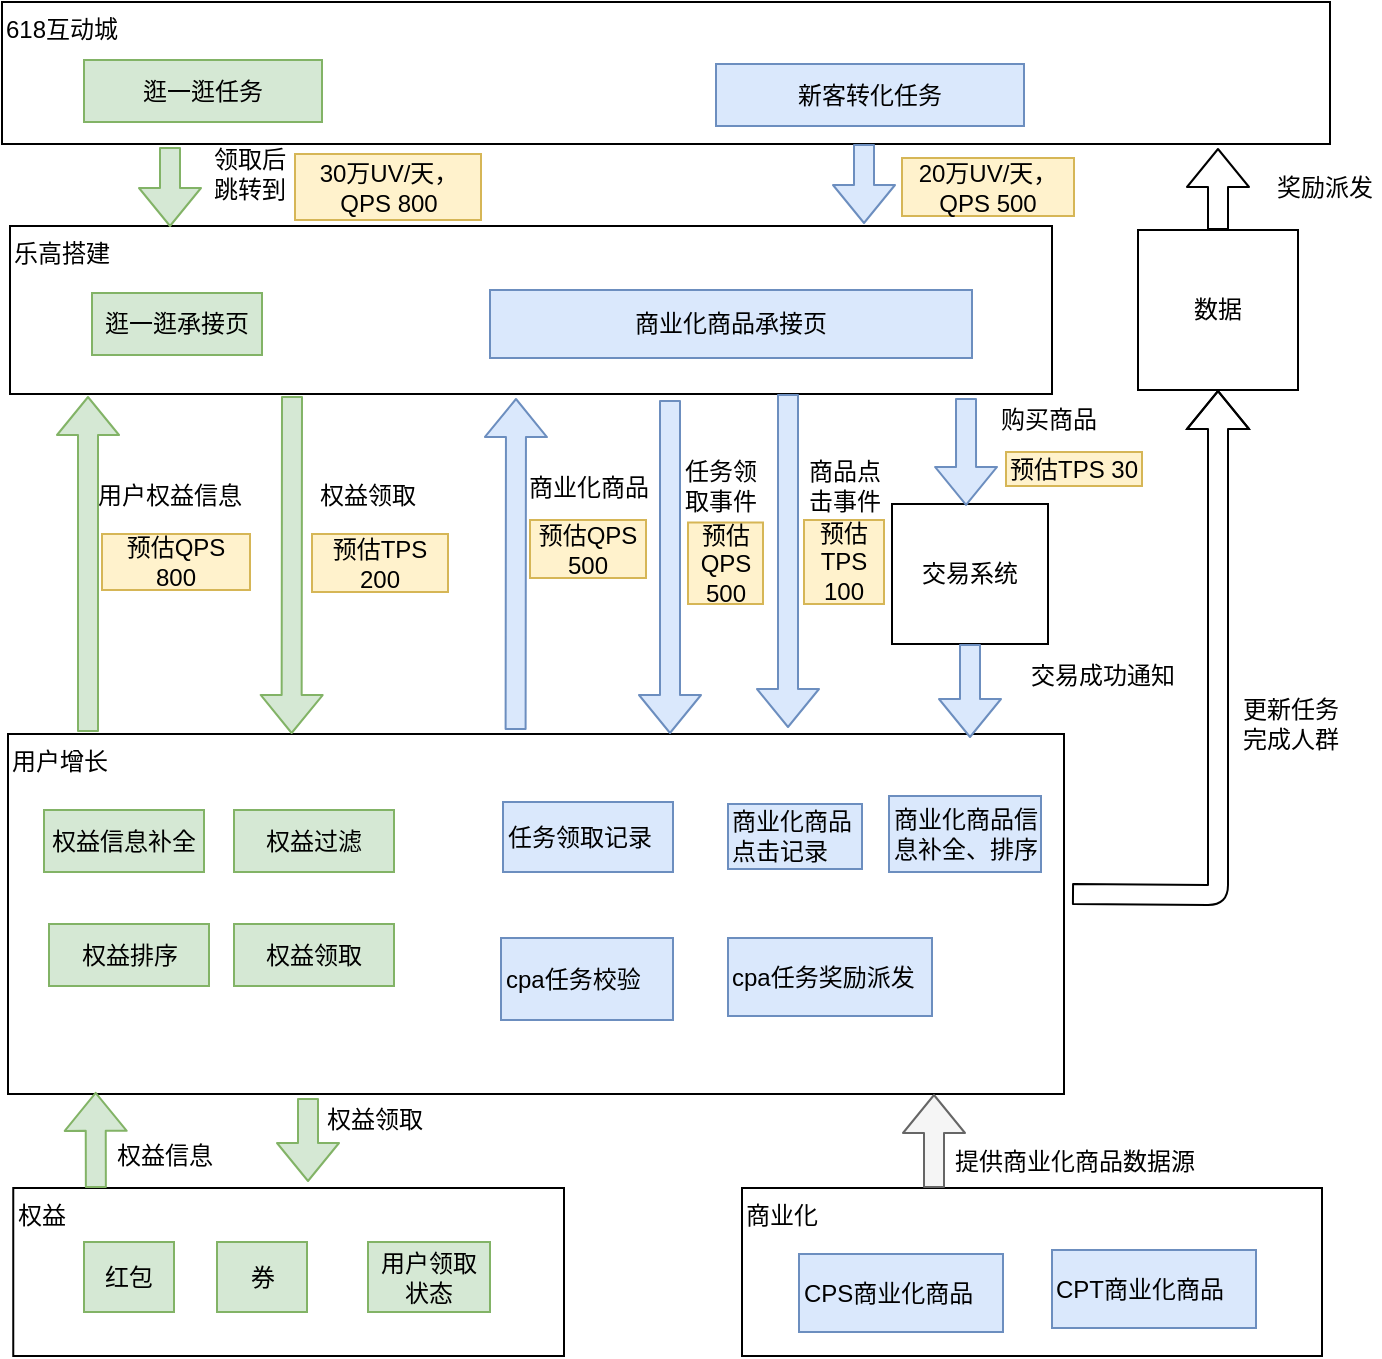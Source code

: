 <mxfile version="14.7.0" type="github">
  <diagram id="WtcN0ib-zTL-6sgLEDqq" name="Page-1">
    <mxGraphModel dx="1395" dy="781" grid="0" gridSize="10" guides="1" tooltips="1" connect="1" arrows="1" fold="1" page="1" pageScale="1" pageWidth="827" pageHeight="1169" math="0" shadow="0">
      <root>
        <mxCell id="0" />
        <mxCell id="1" parent="0" />
        <mxCell id="yQsRP-smEFoYBMEX3547-4" value="&lt;div&gt;&lt;span&gt;618互动城&lt;/span&gt;&lt;/div&gt;" style="rounded=0;whiteSpace=wrap;html=1;align=left;verticalAlign=top;" parent="1" vertex="1">
          <mxGeometry x="57" y="150" width="664" height="71" as="geometry" />
        </mxCell>
        <mxCell id="yQsRP-smEFoYBMEX3547-5" value="乐高搭建" style="rounded=0;whiteSpace=wrap;html=1;align=left;verticalAlign=top;" parent="1" vertex="1">
          <mxGeometry x="61" y="262" width="521" height="84" as="geometry" />
        </mxCell>
        <mxCell id="yQsRP-smEFoYBMEX3547-6" value="用户增长" style="rounded=0;whiteSpace=wrap;html=1;verticalAlign=top;align=left;" parent="1" vertex="1">
          <mxGeometry x="60" y="516" width="528" height="180" as="geometry" />
        </mxCell>
        <mxCell id="yQsRP-smEFoYBMEX3547-7" value="逛一逛任务" style="rounded=0;whiteSpace=wrap;html=1;fillColor=#d5e8d4;strokeColor=#82b366;" parent="1" vertex="1">
          <mxGeometry x="98" y="179" width="119" height="31" as="geometry" />
        </mxCell>
        <mxCell id="yQsRP-smEFoYBMEX3547-8" value="新客转化任务" style="rounded=0;whiteSpace=wrap;html=1;fillColor=#dae8fc;strokeColor=#6c8ebf;" parent="1" vertex="1">
          <mxGeometry x="414" y="181" width="154" height="31" as="geometry" />
        </mxCell>
        <mxCell id="yQsRP-smEFoYBMEX3547-9" value="逛一逛承接页" style="rounded=0;whiteSpace=wrap;html=1;fillColor=#d5e8d4;strokeColor=#82b366;" parent="1" vertex="1">
          <mxGeometry x="102" y="295.5" width="85" height="31" as="geometry" />
        </mxCell>
        <mxCell id="yQsRP-smEFoYBMEX3547-10" value="商业化商品承接页" style="rounded=0;whiteSpace=wrap;html=1;fillColor=#dae8fc;strokeColor=#6c8ebf;" parent="1" vertex="1">
          <mxGeometry x="301" y="294" width="241" height="34" as="geometry" />
        </mxCell>
        <mxCell id="yQsRP-smEFoYBMEX3547-11" value="任务领取记录" style="rounded=0;whiteSpace=wrap;html=1;align=left;fillColor=#dae8fc;strokeColor=#6c8ebf;" parent="1" vertex="1">
          <mxGeometry x="307.5" y="550" width="85" height="35" as="geometry" />
        </mxCell>
        <mxCell id="yQsRP-smEFoYBMEX3547-12" value="商业化商品点击记录" style="rounded=0;whiteSpace=wrap;html=1;align=left;fillColor=#dae8fc;strokeColor=#6c8ebf;" parent="1" vertex="1">
          <mxGeometry x="420" y="551" width="67" height="32.5" as="geometry" />
        </mxCell>
        <mxCell id="yQsRP-smEFoYBMEX3547-13" value="商业化商品信息补全、排序" style="rounded=0;whiteSpace=wrap;html=1;align=left;fillColor=#dae8fc;strokeColor=#6c8ebf;" parent="1" vertex="1">
          <mxGeometry x="500.5" y="547" width="76" height="38" as="geometry" />
        </mxCell>
        <mxCell id="yQsRP-smEFoYBMEX3547-14" value="商业化" style="rounded=0;whiteSpace=wrap;html=1;align=left;verticalAlign=top;" parent="1" vertex="1">
          <mxGeometry x="427" y="743" width="290" height="84" as="geometry" />
        </mxCell>
        <mxCell id="yQsRP-smEFoYBMEX3547-15" value="cpa任务校验" style="rounded=0;whiteSpace=wrap;html=1;align=left;fillColor=#dae8fc;strokeColor=#6c8ebf;" parent="1" vertex="1">
          <mxGeometry x="306.5" y="618" width="86" height="41" as="geometry" />
        </mxCell>
        <mxCell id="yQsRP-smEFoYBMEX3547-16" value="cpa任务奖励派发" style="rounded=0;whiteSpace=wrap;html=1;align=left;fillColor=#dae8fc;strokeColor=#6c8ebf;" parent="1" vertex="1">
          <mxGeometry x="420" y="618" width="102" height="39" as="geometry" />
        </mxCell>
        <mxCell id="yQsRP-smEFoYBMEX3547-17" value="CPS商业化商品" style="rounded=0;whiteSpace=wrap;html=1;align=left;fillColor=#dae8fc;strokeColor=#6c8ebf;" parent="1" vertex="1">
          <mxGeometry x="455.5" y="776" width="102" height="39" as="geometry" />
        </mxCell>
        <mxCell id="yQsRP-smEFoYBMEX3547-18" value="CPT商业化商品" style="rounded=0;whiteSpace=wrap;html=1;align=left;fillColor=#dae8fc;strokeColor=#6c8ebf;" parent="1" vertex="1">
          <mxGeometry x="582" y="774" width="102" height="39" as="geometry" />
        </mxCell>
        <mxCell id="yQsRP-smEFoYBMEX3547-19" value="" style="shape=flexArrow;endArrow=classic;html=1;fillColor=#d5e8d4;strokeColor=#82b366;" parent="1" edge="1">
          <mxGeometry width="50" height="50" relative="1" as="geometry">
            <mxPoint x="141" y="222.5" as="sourcePoint" />
            <mxPoint x="141" y="262.5" as="targetPoint" />
          </mxGeometry>
        </mxCell>
        <mxCell id="yQsRP-smEFoYBMEX3547-20" value="领取后跳转到" style="text;html=1;strokeColor=none;fillColor=none;align=center;verticalAlign=middle;whiteSpace=wrap;rounded=0;" parent="1" vertex="1">
          <mxGeometry x="160.5" y="226" width="40" height="20" as="geometry" />
        </mxCell>
        <mxCell id="yQsRP-smEFoYBMEX3547-21" value="" style="shape=flexArrow;endArrow=classic;html=1;fillColor=#dae8fc;strokeColor=#6c8ebf;" parent="1" edge="1">
          <mxGeometry width="50" height="50" relative="1" as="geometry">
            <mxPoint x="391" y="349" as="sourcePoint" />
            <mxPoint x="391" y="516" as="targetPoint" />
          </mxGeometry>
        </mxCell>
        <mxCell id="yQsRP-smEFoYBMEX3547-23" value="交易系统" style="rounded=0;whiteSpace=wrap;html=1;align=center;" parent="1" vertex="1">
          <mxGeometry x="502" y="401" width="78" height="70" as="geometry" />
        </mxCell>
        <mxCell id="yQsRP-smEFoYBMEX3547-24" value="" style="shape=flexArrow;endArrow=classic;html=1;entryX=0.385;entryY=0.014;entryDx=0;entryDy=0;entryPerimeter=0;fillColor=#dae8fc;strokeColor=#6c8ebf;" parent="1" edge="1">
          <mxGeometry width="50" height="50" relative="1" as="geometry">
            <mxPoint x="539" y="348" as="sourcePoint" />
            <mxPoint x="539.03" y="401.98" as="targetPoint" />
          </mxGeometry>
        </mxCell>
        <mxCell id="yQsRP-smEFoYBMEX3547-25" value="" style="shape=flexArrow;endArrow=classic;html=1;exitX=0.5;exitY=1;exitDx=0;exitDy=0;fillColor=#dae8fc;strokeColor=#6c8ebf;" parent="1" edge="1" source="yQsRP-smEFoYBMEX3547-23">
          <mxGeometry width="50" height="50" relative="1" as="geometry">
            <mxPoint x="534.5" y="478" as="sourcePoint" />
            <mxPoint x="541" y="518" as="targetPoint" />
          </mxGeometry>
        </mxCell>
        <mxCell id="yQsRP-smEFoYBMEX3547-26" value="购买商品" style="text;html=1;strokeColor=none;fillColor=none;align=center;verticalAlign=middle;whiteSpace=wrap;rounded=0;" parent="1" vertex="1">
          <mxGeometry x="550" y="349" width="61" height="19" as="geometry" />
        </mxCell>
        <mxCell id="yQsRP-smEFoYBMEX3547-27" value="交易成功通知" style="text;html=1;strokeColor=none;fillColor=none;align=center;verticalAlign=middle;whiteSpace=wrap;rounded=0;" parent="1" vertex="1">
          <mxGeometry x="564" y="475" width="87" height="23" as="geometry" />
        </mxCell>
        <mxCell id="yQsRP-smEFoYBMEX3547-28" value="商品点击事件" style="text;html=1;strokeColor=none;fillColor=none;align=center;verticalAlign=middle;whiteSpace=wrap;rounded=0;" parent="1" vertex="1">
          <mxGeometry x="455.5" y="377" width="45" height="30" as="geometry" />
        </mxCell>
        <mxCell id="yQsRP-smEFoYBMEX3547-32" value="" style="shape=flexArrow;endArrow=classic;html=1;fillColor=#f5f5f5;strokeColor=#666666;" parent="1" edge="1">
          <mxGeometry width="50" height="50" relative="1" as="geometry">
            <mxPoint x="523" y="743" as="sourcePoint" />
            <mxPoint x="523" y="696" as="targetPoint" />
          </mxGeometry>
        </mxCell>
        <mxCell id="yQsRP-smEFoYBMEX3547-33" value="" style="shape=flexArrow;endArrow=classic;html=1;fillColor=#d5e8d4;strokeColor=#82b366;" parent="1" edge="1">
          <mxGeometry width="50" height="50" relative="1" as="geometry">
            <mxPoint x="100" y="515" as="sourcePoint" />
            <mxPoint x="100" y="347" as="targetPoint" />
          </mxGeometry>
        </mxCell>
        <mxCell id="yQsRP-smEFoYBMEX3547-34" value="任务领取事件" style="text;html=1;strokeColor=none;fillColor=none;align=center;verticalAlign=middle;whiteSpace=wrap;rounded=0;" parent="1" vertex="1">
          <mxGeometry x="393.63" y="382" width="45" height="20" as="geometry" />
        </mxCell>
        <mxCell id="yQsRP-smEFoYBMEX3547-35" value="提供商业化商品数据源" style="text;html=1;strokeColor=none;fillColor=none;align=center;verticalAlign=middle;whiteSpace=wrap;rounded=0;" parent="1" vertex="1">
          <mxGeometry x="529.5" y="717" width="127" height="26" as="geometry" />
        </mxCell>
        <mxCell id="yQsRP-smEFoYBMEX3547-37" value="数据" style="whiteSpace=wrap;html=1;aspect=fixed;rounded=0;align=center;" parent="1" vertex="1">
          <mxGeometry x="625" y="264" width="80" height="80" as="geometry" />
        </mxCell>
        <mxCell id="yQsRP-smEFoYBMEX3547-38" value="" style="shape=flexArrow;endArrow=classic;html=1;entryX=0.5;entryY=1;entryDx=0;entryDy=0;edgeStyle=orthogonalEdgeStyle;" parent="1" target="yQsRP-smEFoYBMEX3547-37" edge="1">
          <mxGeometry width="50" height="50" relative="1" as="geometry">
            <mxPoint x="592" y="596" as="sourcePoint" />
            <mxPoint x="687" y="541" as="targetPoint" />
          </mxGeometry>
        </mxCell>
        <mxCell id="yQsRP-smEFoYBMEX3547-39" value="" style="shape=flexArrow;endArrow=classic;html=1;exitX=0.5;exitY=0;exitDx=0;exitDy=0;" parent="1" source="yQsRP-smEFoYBMEX3547-37" edge="1">
          <mxGeometry width="50" height="50" relative="1" as="geometry">
            <mxPoint x="727" y="313" as="sourcePoint" />
            <mxPoint x="665" y="223" as="targetPoint" />
          </mxGeometry>
        </mxCell>
        <mxCell id="yQsRP-smEFoYBMEX3547-40" value="更新任务完成人群" style="text;html=1;strokeColor=none;fillColor=none;align=center;verticalAlign=middle;whiteSpace=wrap;rounded=0;" parent="1" vertex="1">
          <mxGeometry x="672" y="492" width="59" height="37" as="geometry" />
        </mxCell>
        <mxCell id="yQsRP-smEFoYBMEX3547-41" value="奖励派发" style="text;html=1;strokeColor=none;fillColor=none;align=center;verticalAlign=middle;whiteSpace=wrap;rounded=0;" parent="1" vertex="1">
          <mxGeometry x="691" y="233" width="55" height="19" as="geometry" />
        </mxCell>
        <mxCell id="aoUgelIYWx5M8gE1ZAfv-2" value="预估TPS 100" style="text;html=1;strokeColor=#d6b656;fillColor=#fff2cc;align=center;verticalAlign=middle;whiteSpace=wrap;rounded=0;" vertex="1" parent="1">
          <mxGeometry x="458" y="409" width="40" height="42" as="geometry" />
        </mxCell>
        <mxCell id="aoUgelIYWx5M8gE1ZAfv-3" value="预估QPS 500" style="text;html=1;strokeColor=#d6b656;fillColor=#fff2cc;align=center;verticalAlign=middle;whiteSpace=wrap;rounded=0;" vertex="1" parent="1">
          <mxGeometry x="321" y="409" width="58" height="29" as="geometry" />
        </mxCell>
        <mxCell id="aoUgelIYWx5M8gE1ZAfv-4" value="30万UV/天，QPS 800" style="text;html=1;strokeColor=#d6b656;fillColor=#fff2cc;align=center;verticalAlign=middle;whiteSpace=wrap;rounded=0;" vertex="1" parent="1">
          <mxGeometry x="203.5" y="226" width="93" height="33" as="geometry" />
        </mxCell>
        <mxCell id="aoUgelIYWx5M8gE1ZAfv-6" value="预估TPS 30" style="text;html=1;strokeColor=#d6b656;fillColor=#fff2cc;align=center;verticalAlign=middle;whiteSpace=wrap;rounded=0;" vertex="1" parent="1">
          <mxGeometry x="559" y="375" width="68" height="17" as="geometry" />
        </mxCell>
        <mxCell id="aoUgelIYWx5M8gE1ZAfv-7" value="" style="shape=flexArrow;endArrow=classic;html=1;fillColor=#dae8fc;strokeColor=#6c8ebf;" edge="1" parent="1">
          <mxGeometry width="50" height="50" relative="1" as="geometry">
            <mxPoint x="488" y="221" as="sourcePoint" />
            <mxPoint x="488" y="261" as="targetPoint" />
          </mxGeometry>
        </mxCell>
        <mxCell id="aoUgelIYWx5M8gE1ZAfv-10" value="20万UV/天，QPS 500" style="text;html=1;strokeColor=#d6b656;fillColor=#fff2cc;align=center;verticalAlign=middle;whiteSpace=wrap;rounded=0;" vertex="1" parent="1">
          <mxGeometry x="507" y="228" width="86" height="29" as="geometry" />
        </mxCell>
        <mxCell id="aoUgelIYWx5M8gE1ZAfv-13" value="用户权益信息" style="text;html=1;strokeColor=none;fillColor=none;align=center;verticalAlign=middle;whiteSpace=wrap;rounded=0;" vertex="1" parent="1">
          <mxGeometry x="101" y="389" width="80" height="15" as="geometry" />
        </mxCell>
        <mxCell id="aoUgelIYWx5M8gE1ZAfv-14" value="预估QPS 800" style="rounded=0;whiteSpace=wrap;html=1;fillColor=#fff2cc;strokeColor=#d6b656;" vertex="1" parent="1">
          <mxGeometry x="107" y="416" width="74" height="28" as="geometry" />
        </mxCell>
        <mxCell id="aoUgelIYWx5M8gE1ZAfv-15" value="" style="shape=flexArrow;endArrow=classic;html=1;fillColor=#dae8fc;strokeColor=#6c8ebf;" edge="1" parent="1">
          <mxGeometry width="50" height="50" relative="1" as="geometry">
            <mxPoint x="450" y="346" as="sourcePoint" />
            <mxPoint x="450" y="513" as="targetPoint" />
          </mxGeometry>
        </mxCell>
        <mxCell id="aoUgelIYWx5M8gE1ZAfv-16" value="" style="shape=flexArrow;endArrow=classic;html=1;exitX=0.475;exitY=-0.011;exitDx=0;exitDy=0;exitPerimeter=0;fillColor=#dae8fc;strokeColor=#6c8ebf;" edge="1" parent="1">
          <mxGeometry width="50" height="50" relative="1" as="geometry">
            <mxPoint x="313.8" y="514.02" as="sourcePoint" />
            <mxPoint x="314" y="348" as="targetPoint" />
          </mxGeometry>
        </mxCell>
        <mxCell id="aoUgelIYWx5M8gE1ZAfv-17" value="商业化商品" style="text;html=1;align=center;verticalAlign=middle;resizable=0;points=[];autosize=1;strokeColor=none;" vertex="1" parent="1">
          <mxGeometry x="315" y="384" width="70" height="18" as="geometry" />
        </mxCell>
        <mxCell id="aoUgelIYWx5M8gE1ZAfv-18" value="预估QPS 500" style="text;html=1;strokeColor=#d6b656;fillColor=#fff2cc;align=center;verticalAlign=middle;whiteSpace=wrap;rounded=0;" vertex="1" parent="1">
          <mxGeometry x="400" y="410.25" width="37.5" height="40.75" as="geometry" />
        </mxCell>
        <mxCell id="aoUgelIYWx5M8gE1ZAfv-21" value="权益" style="rounded=0;whiteSpace=wrap;html=1;align=left;verticalAlign=top;" vertex="1" parent="1">
          <mxGeometry x="62.63" y="743" width="275.37" height="84" as="geometry" />
        </mxCell>
        <mxCell id="aoUgelIYWx5M8gE1ZAfv-22" value="红包" style="rounded=0;whiteSpace=wrap;html=1;fillColor=#d5e8d4;strokeColor=#82b366;" vertex="1" parent="1">
          <mxGeometry x="98" y="770" width="45" height="35" as="geometry" />
        </mxCell>
        <mxCell id="aoUgelIYWx5M8gE1ZAfv-23" value="券" style="rounded=0;whiteSpace=wrap;html=1;fillColor=#d5e8d4;strokeColor=#82b366;" vertex="1" parent="1">
          <mxGeometry x="164.5" y="770" width="45" height="35" as="geometry" />
        </mxCell>
        <mxCell id="aoUgelIYWx5M8gE1ZAfv-24" value="用户领取状态" style="rounded=0;whiteSpace=wrap;html=1;fillColor=#d5e8d4;strokeColor=#82b366;" vertex="1" parent="1">
          <mxGeometry x="240" y="770" width="61" height="35" as="geometry" />
        </mxCell>
        <mxCell id="aoUgelIYWx5M8gE1ZAfv-25" value="" style="shape=flexArrow;endArrow=classic;html=1;entryX=0.083;entryY=0.994;entryDx=0;entryDy=0;entryPerimeter=0;exitX=0.15;exitY=0;exitDx=0;exitDy=0;exitPerimeter=0;fillColor=#d5e8d4;strokeColor=#82b366;" edge="1" parent="1" source="aoUgelIYWx5M8gE1ZAfv-21" target="yQsRP-smEFoYBMEX3547-6">
          <mxGeometry width="50" height="50" relative="1" as="geometry">
            <mxPoint x="190.5" y="743" as="sourcePoint" />
            <mxPoint x="190.5" y="696" as="targetPoint" />
          </mxGeometry>
        </mxCell>
        <mxCell id="aoUgelIYWx5M8gE1ZAfv-26" value="权益信息" style="text;html=1;strokeColor=none;fillColor=none;align=center;verticalAlign=middle;whiteSpace=wrap;rounded=0;" vertex="1" parent="1">
          <mxGeometry x="107" y="714" width="62.5" height="26" as="geometry" />
        </mxCell>
        <mxCell id="aoUgelIYWx5M8gE1ZAfv-27" value="权益信息补全" style="rounded=0;whiteSpace=wrap;html=1;fillColor=#d5e8d4;strokeColor=#82b366;" vertex="1" parent="1">
          <mxGeometry x="78" y="554" width="80" height="31" as="geometry" />
        </mxCell>
        <mxCell id="aoUgelIYWx5M8gE1ZAfv-29" value="权益过滤" style="rounded=0;whiteSpace=wrap;html=1;fillColor=#d5e8d4;strokeColor=#82b366;" vertex="1" parent="1">
          <mxGeometry x="173" y="554" width="80" height="31" as="geometry" />
        </mxCell>
        <mxCell id="aoUgelIYWx5M8gE1ZAfv-30" value="权益排序" style="rounded=0;whiteSpace=wrap;html=1;fillColor=#d5e8d4;strokeColor=#82b366;" vertex="1" parent="1">
          <mxGeometry x="80.5" y="611" width="80" height="31" as="geometry" />
        </mxCell>
        <mxCell id="aoUgelIYWx5M8gE1ZAfv-31" value="权益领取" style="rounded=0;whiteSpace=wrap;html=1;fillColor=#d5e8d4;strokeColor=#82b366;" vertex="1" parent="1">
          <mxGeometry x="173" y="611" width="80" height="31" as="geometry" />
        </mxCell>
        <mxCell id="aoUgelIYWx5M8gE1ZAfv-32" value="" style="shape=flexArrow;endArrow=classic;html=1;entryX=0.297;entryY=0;entryDx=0;entryDy=0;entryPerimeter=0;fillColor=#d5e8d4;strokeColor=#82b366;" edge="1" parent="1">
          <mxGeometry width="50" height="50" relative="1" as="geometry">
            <mxPoint x="202" y="347" as="sourcePoint" />
            <mxPoint x="201.816" y="516" as="targetPoint" />
          </mxGeometry>
        </mxCell>
        <mxCell id="aoUgelIYWx5M8gE1ZAfv-33" value="权益领取" style="text;html=1;strokeColor=none;fillColor=none;align=center;verticalAlign=middle;whiteSpace=wrap;rounded=0;" vertex="1" parent="1">
          <mxGeometry x="215" y="387" width="50" height="20" as="geometry" />
        </mxCell>
        <mxCell id="aoUgelIYWx5M8gE1ZAfv-34" value="预估TPS&lt;br&gt;200" style="rounded=0;whiteSpace=wrap;html=1;fillColor=#fff2cc;strokeColor=#d6b656;" vertex="1" parent="1">
          <mxGeometry x="212" y="416" width="68" height="29" as="geometry" />
        </mxCell>
        <mxCell id="aoUgelIYWx5M8gE1ZAfv-35" value="" style="shape=flexArrow;endArrow=classic;html=1;fillColor=#d5e8d4;strokeColor=#82b366;" edge="1" parent="1">
          <mxGeometry width="50" height="50" relative="1" as="geometry">
            <mxPoint x="210" y="698" as="sourcePoint" />
            <mxPoint x="210" y="740" as="targetPoint" />
          </mxGeometry>
        </mxCell>
        <mxCell id="aoUgelIYWx5M8gE1ZAfv-36" value="权益领取" style="text;html=1;strokeColor=none;fillColor=none;align=center;verticalAlign=middle;whiteSpace=wrap;rounded=0;" vertex="1" parent="1">
          <mxGeometry x="212" y="696" width="62.5" height="26" as="geometry" />
        </mxCell>
      </root>
    </mxGraphModel>
  </diagram>
</mxfile>
